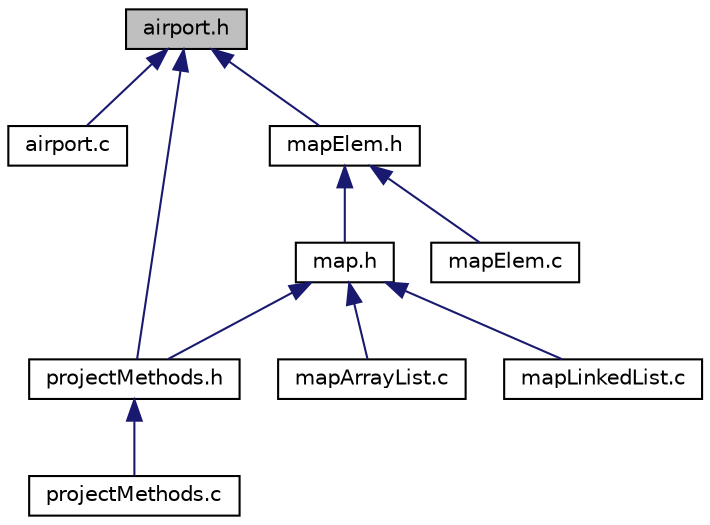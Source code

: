digraph "airport.h"
{
 // LATEX_PDF_SIZE
  edge [fontname="Helvetica",fontsize="10",labelfontname="Helvetica",labelfontsize="10"];
  node [fontname="Helvetica",fontsize="10",shape=record];
  Node1 [label="airport.h",height=0.2,width=0.4,color="black", fillcolor="grey75", style="filled", fontcolor="black",tooltip="Definition of the airport in C."];
  Node1 -> Node2 [dir="back",color="midnightblue",fontsize="10",style="solid"];
  Node2 [label="airport.c",height=0.2,width=0.4,color="black", fillcolor="white", style="filled",URL="$airport_8c.html",tooltip="Implementations of the methods of the airports."];
  Node1 -> Node3 [dir="back",color="midnightblue",fontsize="10",style="solid"];
  Node3 [label="projectMethods.h",height=0.2,width=0.4,color="black", fillcolor="white", style="filled",URL="$projectMethods_8h.html",tooltip="Definition of all methods that allow the project to run."];
  Node3 -> Node4 [dir="back",color="midnightblue",fontsize="10",style="solid"];
  Node4 [label="projectMethods.c",height=0.2,width=0.4,color="black", fillcolor="white", style="filled",URL="$projectMethods_8c.html",tooltip="Implementations of all the methods for this project."];
  Node1 -> Node5 [dir="back",color="midnightblue",fontsize="10",style="solid"];
  Node5 [label="mapElem.h",height=0.2,width=0.4,color="black", fillcolor="white", style="filled",URL="$mapElem_8h.html",tooltip="Defines the types MapKey and MapValue."];
  Node5 -> Node6 [dir="back",color="midnightblue",fontsize="10",style="solid"];
  Node6 [label="map.h",height=0.2,width=0.4,color="black", fillcolor="white", style="filled",URL="$map_8h.html",tooltip="Definition of the ADT Map in C."];
  Node6 -> Node3 [dir="back",color="midnightblue",fontsize="10",style="solid"];
  Node6 -> Node7 [dir="back",color="midnightblue",fontsize="10",style="solid"];
  Node7 [label="mapArrayList.c",height=0.2,width=0.4,color="black", fillcolor="white", style="filled",URL="$mapArrayList_8c.html",tooltip="Provides an implementation of the ADT Map with an array list as the underlying data structure."];
  Node6 -> Node8 [dir="back",color="midnightblue",fontsize="10",style="solid"];
  Node8 [label="mapLinkedList.c",height=0.2,width=0.4,color="black", fillcolor="white", style="filled",URL="$mapLinkedList_8c.html",tooltip="Provides an implementation of the ADT Map with a doubly-linked list with sentinels as the underlying ..."];
  Node5 -> Node9 [dir="back",color="midnightblue",fontsize="10",style="solid"];
  Node9 [label="mapElem.c",height=0.2,width=0.4,color="black", fillcolor="white", style="filled",URL="$mapElem_8c.html",tooltip="Implements operations for types MapKey and MapValue."];
}
